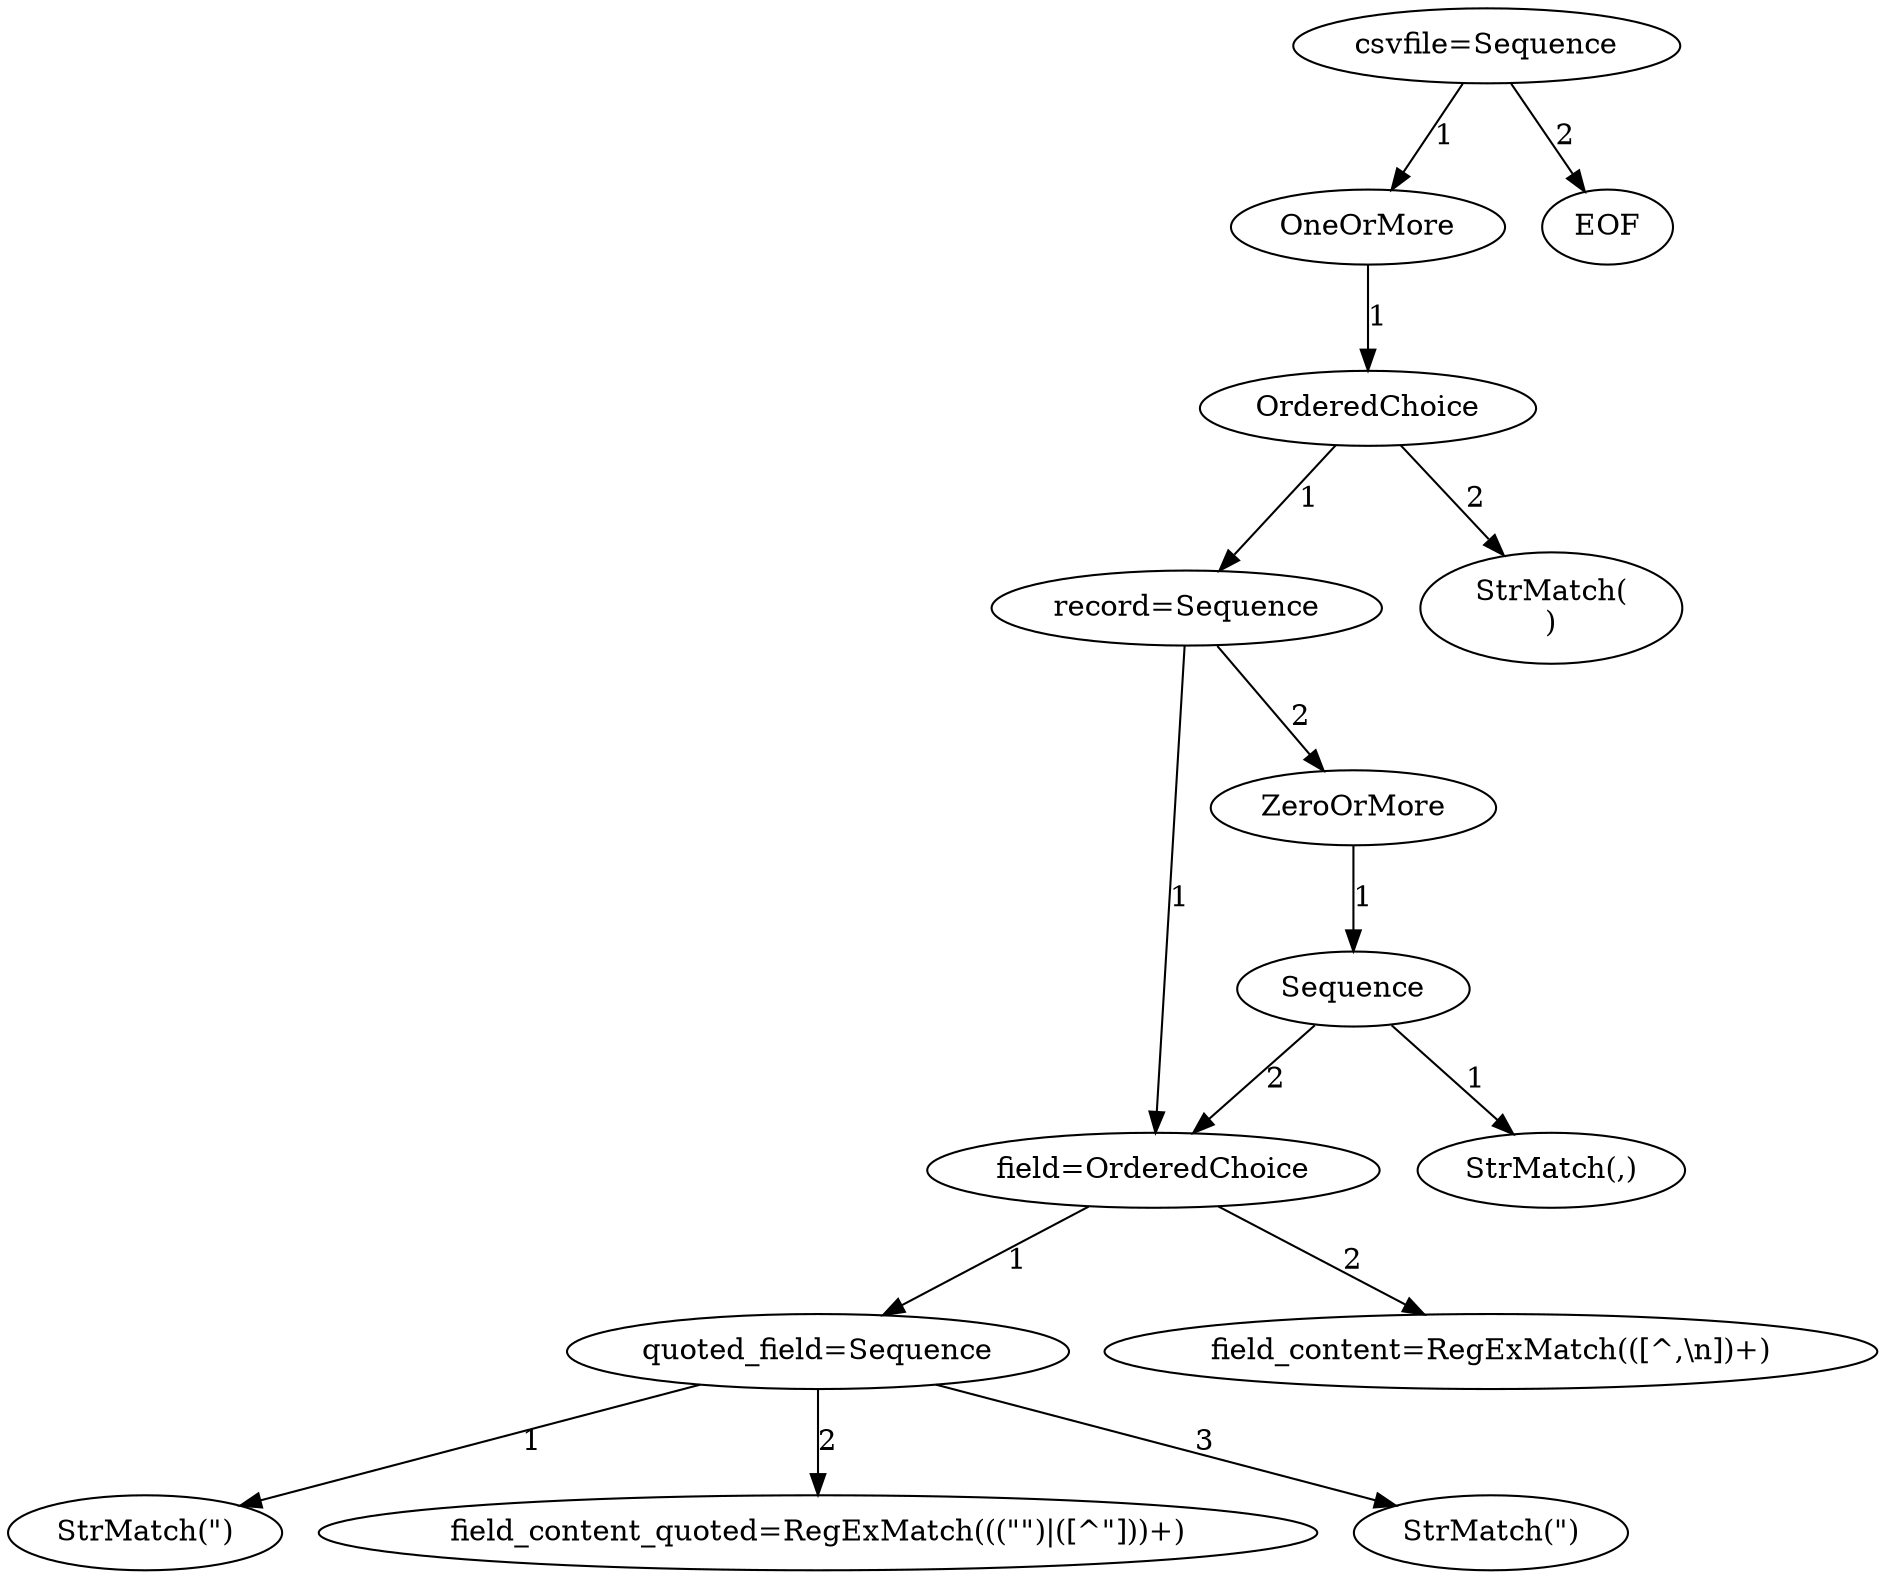 digraph arpeggio_graph {
139864709171240 [label="csvfile=Sequence"];
139864709171240->139864709011104 [label="1"]

139864709011104 [label="OneOrMore"];
139864709011104->139864709207040 [label="1"]

139864709207040 [label="OrderedChoice"];
139864709207040->139864708789920 [label="1"]

139864708789920 [label="record=Sequence"];
139864708789920->139864708790088 [label="1"]

139864708790088 [label="field=OrderedChoice"];
139864708790088->139864708790256 [label="1"]

139864708790256 [label="quoted_field=Sequence"];
139864708790256->139864708790368 [label="1"]

139864708790368 [label="StrMatch(\")"];
139864708790256->139864708790480 [label="2"]

139864708790480 [label="field_content_quoted=RegExMatch(((\"\")|([^\"]))+)"];
139864708790256->139864708790424 [label="3"]

139864708790424 [label="StrMatch(\")"];
139864708790088->139864708790312 [label="2"]

139864708790312 [label="field_content=RegExMatch(([^,\\n])+)"];
139864708789920->139864708717368 [label="2"]

139864708717368 [label="ZeroOrMore"];
139864708717368->139864708790032 [label="1"]

139864708790032 [label="Sequence"];
139864708790032->139864708790200 [label="1"]

139864708790200 [label="StrMatch(,)"];
139864708790032->139864708790088 [label="2"]

139864709207040->139864708715856 [label="2"]

139864708715856 [label="StrMatch(\n)"];
139864709171240->139864708789976 [label="2"]

139864708789976 [label="EOF"];
}